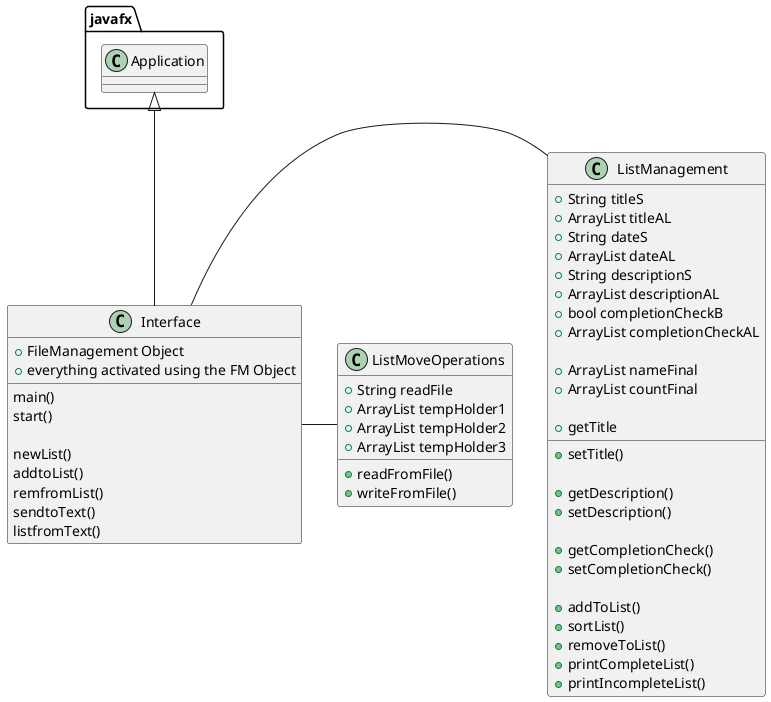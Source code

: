 @startuml
class ListManagement {


    +String titleS
    +ArrayList titleAL
    +String dateS
    +ArrayList dateAL
    +String descriptionS
    +ArrayList descriptionAL
    +bool completionCheckB
    +ArrayList completionCheckAL

    +ArrayList nameFinal
    +ArrayList countFinal

    +getTitle
    +setTitle()

    +getDescription()
    +setDescription()

    +getCompletionCheck()
    +setCompletionCheck()

    +addToList()
    +sortList()
    +removeToList()
    +printCompleteList()
    +printIncompleteList()
}

class ListMoveOperations {


    +String readFile
    +ArrayList tempHolder1
    +ArrayList tempHolder2
    +ArrayList tempHolder3

    +readFromFile()
    +writeFromFile()
}

class Interface {

    main()
    start()

    newList()
    addtoList()
    remfromList()
    sendtoText()
    listfromText()

    +FileManagement Object
  +everything activated using the FM Object
}



javafx.Application <|-- Interface
Interface - ListManagement
Interface - ListMoveOperations
@enduml
